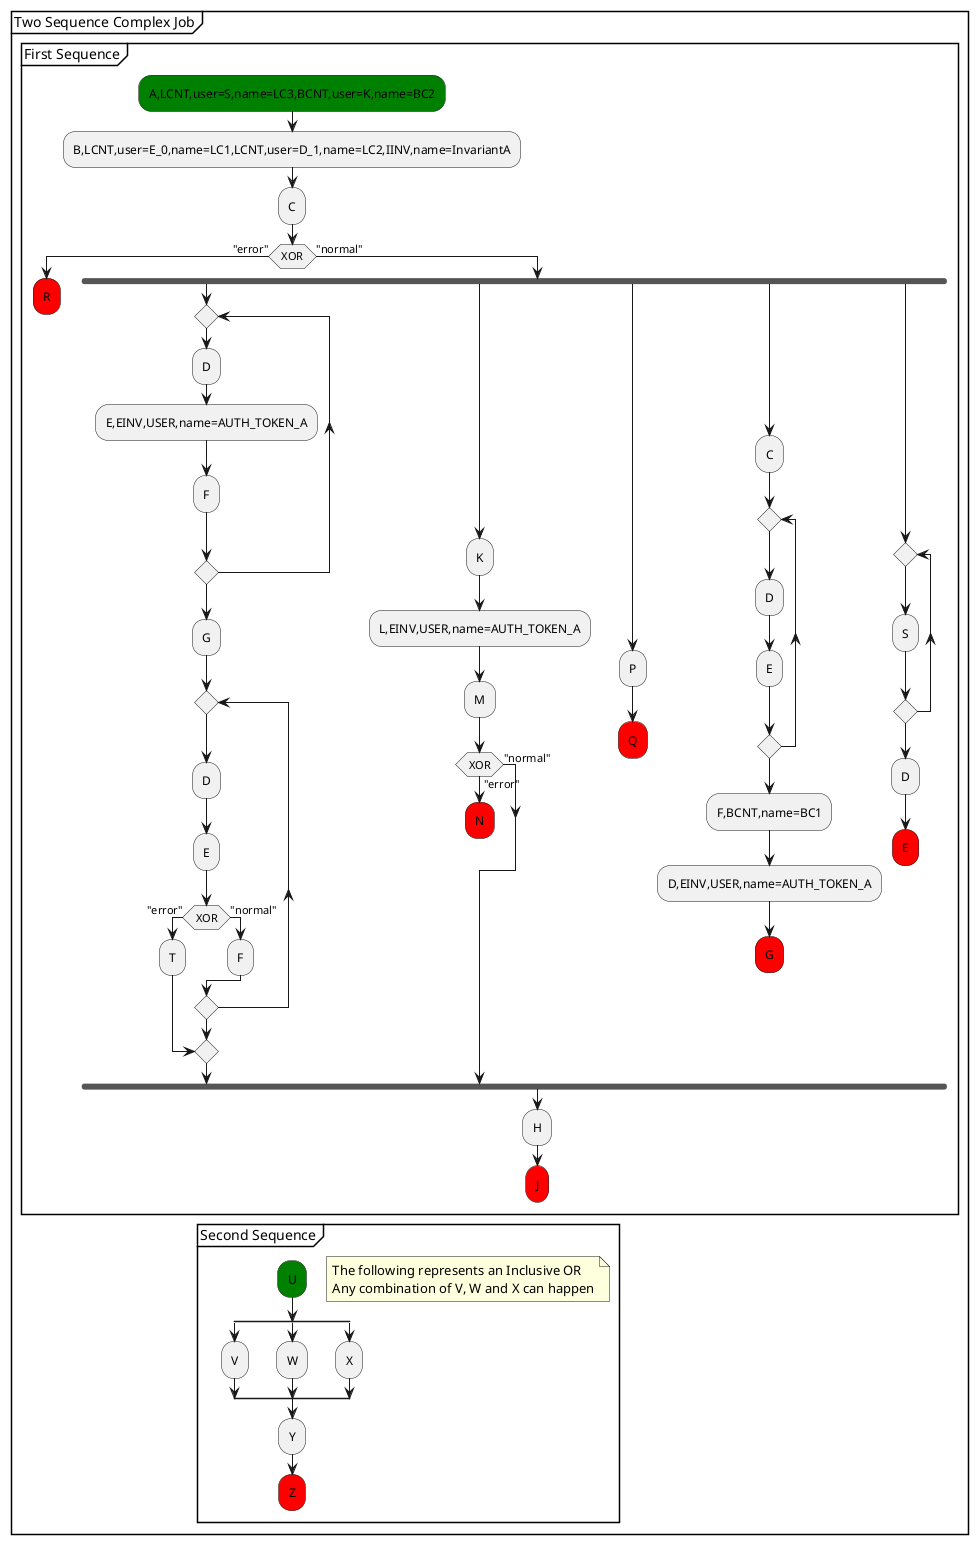 @startuml
partition "Two Sequence Complex Job" {
group "First Sequence"

  #green:A,LCNT,user=S,name=LC3,BCNT,user=K,name=BC2;
  :B,LCNT,user=E_0,name=LC1,LCNT,user=D_1,name=LC2,IINV,name=InvariantA;
  :C;
  if (XOR) then ("error")
    #red:R;
    detach
  else ("normal")
    fork
      repeat
        :D;
        :E,EINV,USER,name=AUTH_TOKEN_A;
        :F;
      repeat while
      :G;
      repeat
        :D;
        :E;
        if (XOR) then ("error")
          :T;
          break
        else ("normal")
          :F;
        endif
      repeat while
    fork again
      :K;
      :L,EINV,USER,name=AUTH_TOKEN_A;
      :M;
      if (XOR) then ("error")
        #red:N;
        detach
      else ("normal")  
      endif    
    fork again
      :P;
      #red:Q;
      detach
    fork again
      :C;
      repeat
        :D;
        :E;
      repeat while
      :F,BCNT,name=BC1;
      :D,EINV,USER,name=AUTH_TOKEN_A;
      #red:G;
      detach
    fork again
      repeat
        :S;
      repeat while
      :D;
      #red:E;
      detach
    end fork
    :H;
    #red:J;
    detach
  endif
end group
group "Second Sequence"
  #green:U;
  floating note right
    The following represents an Inclusive OR 
    Any combination of V, W and X can happen
  end note
  split
    :V;
  split again
    :W;
  split again
    :X;
  end split
  :Y;
  #red:Z;      
end group
}
@enduml